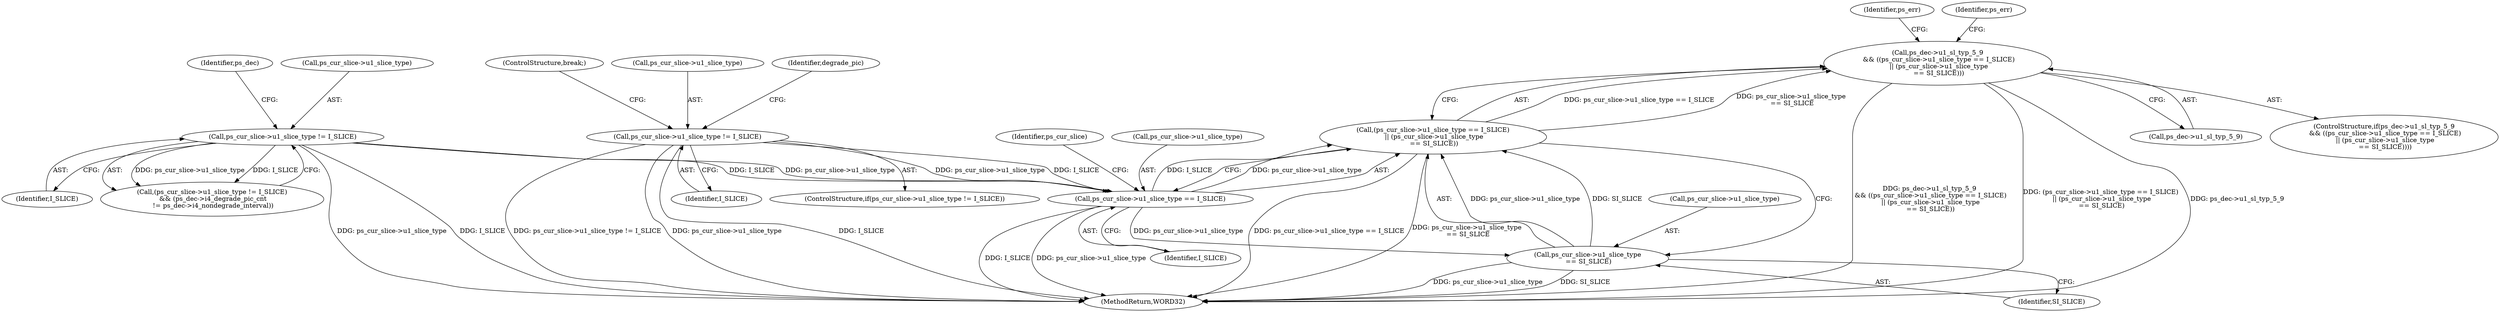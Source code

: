 digraph "0_Android_e629194c62a9a129ce378e08cb1059a8a53f1795_2@pointer" {
"1000455" [label="(Call,ps_dec->u1_sl_typ_5_9\n && ((ps_cur_slice->u1_slice_type == I_SLICE)\n || (ps_cur_slice->u1_slice_type\n == SI_SLICE)))"];
"1000459" [label="(Call,(ps_cur_slice->u1_slice_type == I_SLICE)\n || (ps_cur_slice->u1_slice_type\n == SI_SLICE))"];
"1000460" [label="(Call,ps_cur_slice->u1_slice_type == I_SLICE)"];
"1000369" [label="(Call,ps_cur_slice->u1_slice_type != I_SLICE)"];
"1000356" [label="(Call,ps_cur_slice->u1_slice_type != I_SLICE)"];
"1000465" [label="(Call,ps_cur_slice->u1_slice_type\n == SI_SLICE)"];
"1000360" [label="(Identifier,I_SLICE)"];
"1000469" [label="(Identifier,SI_SLICE)"];
"1000460" [label="(Call,ps_cur_slice->u1_slice_type == I_SLICE)"];
"1000472" [label="(Identifier,ps_err)"];
"1000376" [label="(Identifier,ps_dec)"];
"1000455" [label="(Call,ps_dec->u1_sl_typ_5_9\n && ((ps_cur_slice->u1_slice_type == I_SLICE)\n || (ps_cur_slice->u1_slice_type\n == SI_SLICE)))"];
"1002052" [label="(MethodReturn,WORD32)"];
"1000356" [label="(Call,ps_cur_slice->u1_slice_type != I_SLICE)"];
"1000355" [label="(ControlStructure,if(ps_cur_slice->u1_slice_type != I_SLICE))"];
"1000467" [label="(Identifier,ps_cur_slice)"];
"1000364" [label="(ControlStructure,break;)"];
"1000456" [label="(Call,ps_dec->u1_sl_typ_5_9)"];
"1000357" [label="(Call,ps_cur_slice->u1_slice_type)"];
"1000373" [label="(Identifier,I_SLICE)"];
"1000478" [label="(Identifier,ps_err)"];
"1000459" [label="(Call,(ps_cur_slice->u1_slice_type == I_SLICE)\n || (ps_cur_slice->u1_slice_type\n == SI_SLICE))"];
"1000454" [label="(ControlStructure,if(ps_dec->u1_sl_typ_5_9\n && ((ps_cur_slice->u1_slice_type == I_SLICE)\n || (ps_cur_slice->u1_slice_type\n == SI_SLICE))))"];
"1000362" [label="(Identifier,degrade_pic)"];
"1000465" [label="(Call,ps_cur_slice->u1_slice_type\n == SI_SLICE)"];
"1000466" [label="(Call,ps_cur_slice->u1_slice_type)"];
"1000464" [label="(Identifier,I_SLICE)"];
"1000461" [label="(Call,ps_cur_slice->u1_slice_type)"];
"1000369" [label="(Call,ps_cur_slice->u1_slice_type != I_SLICE)"];
"1000368" [label="(Call,(ps_cur_slice->u1_slice_type != I_SLICE)\n && (ps_dec->i4_degrade_pic_cnt\n != ps_dec->i4_nondegrade_interval))"];
"1000370" [label="(Call,ps_cur_slice->u1_slice_type)"];
"1000455" -> "1000454"  [label="AST: "];
"1000455" -> "1000456"  [label="CFG: "];
"1000455" -> "1000459"  [label="CFG: "];
"1000456" -> "1000455"  [label="AST: "];
"1000459" -> "1000455"  [label="AST: "];
"1000472" -> "1000455"  [label="CFG: "];
"1000478" -> "1000455"  [label="CFG: "];
"1000455" -> "1002052"  [label="DDG: ps_dec->u1_sl_typ_5_9\n && ((ps_cur_slice->u1_slice_type == I_SLICE)\n || (ps_cur_slice->u1_slice_type\n == SI_SLICE))"];
"1000455" -> "1002052"  [label="DDG: (ps_cur_slice->u1_slice_type == I_SLICE)\n || (ps_cur_slice->u1_slice_type\n == SI_SLICE)"];
"1000455" -> "1002052"  [label="DDG: ps_dec->u1_sl_typ_5_9"];
"1000459" -> "1000455"  [label="DDG: ps_cur_slice->u1_slice_type == I_SLICE"];
"1000459" -> "1000455"  [label="DDG: ps_cur_slice->u1_slice_type\n == SI_SLICE"];
"1000459" -> "1000460"  [label="CFG: "];
"1000459" -> "1000465"  [label="CFG: "];
"1000460" -> "1000459"  [label="AST: "];
"1000465" -> "1000459"  [label="AST: "];
"1000459" -> "1002052"  [label="DDG: ps_cur_slice->u1_slice_type == I_SLICE"];
"1000459" -> "1002052"  [label="DDG: ps_cur_slice->u1_slice_type\n == SI_SLICE"];
"1000460" -> "1000459"  [label="DDG: ps_cur_slice->u1_slice_type"];
"1000460" -> "1000459"  [label="DDG: I_SLICE"];
"1000465" -> "1000459"  [label="DDG: ps_cur_slice->u1_slice_type"];
"1000465" -> "1000459"  [label="DDG: SI_SLICE"];
"1000460" -> "1000464"  [label="CFG: "];
"1000461" -> "1000460"  [label="AST: "];
"1000464" -> "1000460"  [label="AST: "];
"1000467" -> "1000460"  [label="CFG: "];
"1000460" -> "1002052"  [label="DDG: ps_cur_slice->u1_slice_type"];
"1000460" -> "1002052"  [label="DDG: I_SLICE"];
"1000369" -> "1000460"  [label="DDG: ps_cur_slice->u1_slice_type"];
"1000369" -> "1000460"  [label="DDG: I_SLICE"];
"1000356" -> "1000460"  [label="DDG: ps_cur_slice->u1_slice_type"];
"1000356" -> "1000460"  [label="DDG: I_SLICE"];
"1000460" -> "1000465"  [label="DDG: ps_cur_slice->u1_slice_type"];
"1000369" -> "1000368"  [label="AST: "];
"1000369" -> "1000373"  [label="CFG: "];
"1000370" -> "1000369"  [label="AST: "];
"1000373" -> "1000369"  [label="AST: "];
"1000376" -> "1000369"  [label="CFG: "];
"1000368" -> "1000369"  [label="CFG: "];
"1000369" -> "1002052"  [label="DDG: ps_cur_slice->u1_slice_type"];
"1000369" -> "1002052"  [label="DDG: I_SLICE"];
"1000369" -> "1000368"  [label="DDG: ps_cur_slice->u1_slice_type"];
"1000369" -> "1000368"  [label="DDG: I_SLICE"];
"1000356" -> "1000355"  [label="AST: "];
"1000356" -> "1000360"  [label="CFG: "];
"1000357" -> "1000356"  [label="AST: "];
"1000360" -> "1000356"  [label="AST: "];
"1000362" -> "1000356"  [label="CFG: "];
"1000364" -> "1000356"  [label="CFG: "];
"1000356" -> "1002052"  [label="DDG: ps_cur_slice->u1_slice_type != I_SLICE"];
"1000356" -> "1002052"  [label="DDG: ps_cur_slice->u1_slice_type"];
"1000356" -> "1002052"  [label="DDG: I_SLICE"];
"1000465" -> "1000469"  [label="CFG: "];
"1000466" -> "1000465"  [label="AST: "];
"1000469" -> "1000465"  [label="AST: "];
"1000465" -> "1002052"  [label="DDG: SI_SLICE"];
"1000465" -> "1002052"  [label="DDG: ps_cur_slice->u1_slice_type"];
}
